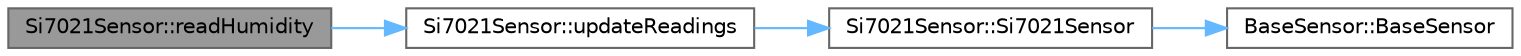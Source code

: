 digraph "Si7021Sensor::readHumidity"
{
 // LATEX_PDF_SIZE
  bgcolor="transparent";
  edge [fontname=Helvetica,fontsize=10,labelfontname=Helvetica,labelfontsize=10];
  node [fontname=Helvetica,fontsize=10,shape=box,height=0.2,width=0.4];
  rankdir="LR";
  Node1 [id="Node000001",label="Si7021Sensor::readHumidity",height=0.2,width=0.4,color="gray40", fillcolor="grey60", style="filled", fontcolor="black",tooltip="Read the current humidity value from the sensor."];
  Node1 -> Node2 [id="edge1_Node000001_Node000002",color="steelblue1",style="solid",tooltip=" "];
  Node2 [id="Node000002",label="Si7021Sensor::updateReadings",height=0.2,width=0.4,color="grey40", fillcolor="white", style="filled",URL="$class_si7021_sensor.html#a985075d6db09c0b59dfbd5f3d8b2a0dd",tooltip="Update both temperature and humidity readings from the sensor."];
  Node2 -> Node3 [id="edge2_Node000002_Node000003",color="steelblue1",style="solid",tooltip=" "];
  Node3 [id="Node000003",label="Si7021Sensor::Si7021Sensor",height=0.2,width=0.4,color="grey40", fillcolor="white", style="filled",URL="$class_si7021_sensor.html#a20915f718bd13f65ea4b5bdfc53f6963",tooltip="Constructor for Si7021Sensor."];
  Node3 -> Node4 [id="edge3_Node000003_Node000004",color="steelblue1",style="solid",tooltip=" "];
  Node4 [id="Node000004",label="BaseSensor::BaseSensor",height=0.2,width=0.4,color="grey40", fillcolor="white", style="filled",URL="$class_base_sensor.html#a583f6418d773b6a5256c65c81b676494",tooltip="Constructor for BaseSensor."];
}
